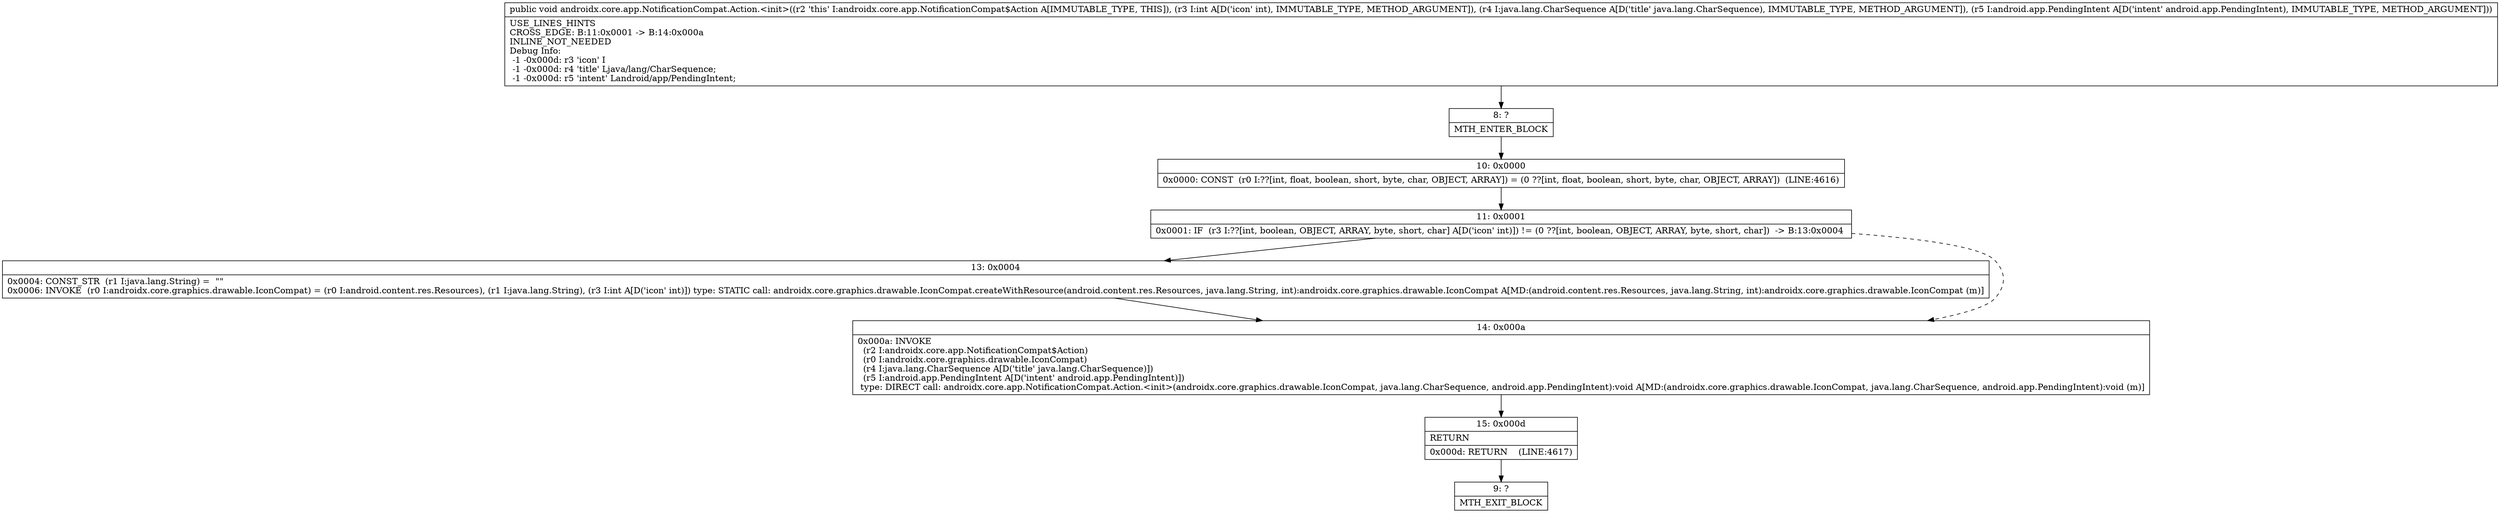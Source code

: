 digraph "CFG forandroidx.core.app.NotificationCompat.Action.\<init\>(ILjava\/lang\/CharSequence;Landroid\/app\/PendingIntent;)V" {
Node_8 [shape=record,label="{8\:\ ?|MTH_ENTER_BLOCK\l}"];
Node_10 [shape=record,label="{10\:\ 0x0000|0x0000: CONST  (r0 I:??[int, float, boolean, short, byte, char, OBJECT, ARRAY]) = (0 ??[int, float, boolean, short, byte, char, OBJECT, ARRAY])  (LINE:4616)\l}"];
Node_11 [shape=record,label="{11\:\ 0x0001|0x0001: IF  (r3 I:??[int, boolean, OBJECT, ARRAY, byte, short, char] A[D('icon' int)]) != (0 ??[int, boolean, OBJECT, ARRAY, byte, short, char])  \-\> B:13:0x0004 \l}"];
Node_13 [shape=record,label="{13\:\ 0x0004|0x0004: CONST_STR  (r1 I:java.lang.String) =  \"\" \l0x0006: INVOKE  (r0 I:androidx.core.graphics.drawable.IconCompat) = (r0 I:android.content.res.Resources), (r1 I:java.lang.String), (r3 I:int A[D('icon' int)]) type: STATIC call: androidx.core.graphics.drawable.IconCompat.createWithResource(android.content.res.Resources, java.lang.String, int):androidx.core.graphics.drawable.IconCompat A[MD:(android.content.res.Resources, java.lang.String, int):androidx.core.graphics.drawable.IconCompat (m)]\l}"];
Node_14 [shape=record,label="{14\:\ 0x000a|0x000a: INVOKE  \l  (r2 I:androidx.core.app.NotificationCompat$Action)\l  (r0 I:androidx.core.graphics.drawable.IconCompat)\l  (r4 I:java.lang.CharSequence A[D('title' java.lang.CharSequence)])\l  (r5 I:android.app.PendingIntent A[D('intent' android.app.PendingIntent)])\l type: DIRECT call: androidx.core.app.NotificationCompat.Action.\<init\>(androidx.core.graphics.drawable.IconCompat, java.lang.CharSequence, android.app.PendingIntent):void A[MD:(androidx.core.graphics.drawable.IconCompat, java.lang.CharSequence, android.app.PendingIntent):void (m)]\l}"];
Node_15 [shape=record,label="{15\:\ 0x000d|RETURN\l|0x000d: RETURN    (LINE:4617)\l}"];
Node_9 [shape=record,label="{9\:\ ?|MTH_EXIT_BLOCK\l}"];
MethodNode[shape=record,label="{public void androidx.core.app.NotificationCompat.Action.\<init\>((r2 'this' I:androidx.core.app.NotificationCompat$Action A[IMMUTABLE_TYPE, THIS]), (r3 I:int A[D('icon' int), IMMUTABLE_TYPE, METHOD_ARGUMENT]), (r4 I:java.lang.CharSequence A[D('title' java.lang.CharSequence), IMMUTABLE_TYPE, METHOD_ARGUMENT]), (r5 I:android.app.PendingIntent A[D('intent' android.app.PendingIntent), IMMUTABLE_TYPE, METHOD_ARGUMENT]))  | USE_LINES_HINTS\lCROSS_EDGE: B:11:0x0001 \-\> B:14:0x000a\lINLINE_NOT_NEEDED\lDebug Info:\l  \-1 \-0x000d: r3 'icon' I\l  \-1 \-0x000d: r4 'title' Ljava\/lang\/CharSequence;\l  \-1 \-0x000d: r5 'intent' Landroid\/app\/PendingIntent;\l}"];
MethodNode -> Node_8;Node_8 -> Node_10;
Node_10 -> Node_11;
Node_11 -> Node_13;
Node_11 -> Node_14[style=dashed];
Node_13 -> Node_14;
Node_14 -> Node_15;
Node_15 -> Node_9;
}


